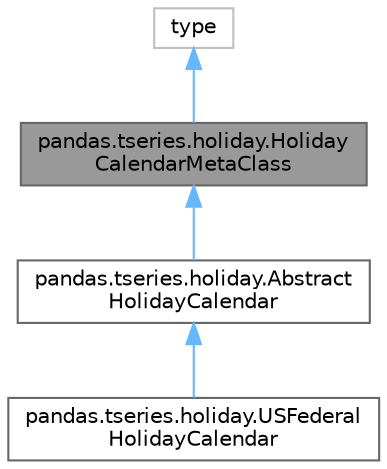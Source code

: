 digraph "pandas.tseries.holiday.HolidayCalendarMetaClass"
{
 // LATEX_PDF_SIZE
  bgcolor="transparent";
  edge [fontname=Helvetica,fontsize=10,labelfontname=Helvetica,labelfontsize=10];
  node [fontname=Helvetica,fontsize=10,shape=box,height=0.2,width=0.4];
  Node1 [id="Node000001",label="pandas.tseries.holiday.Holiday\lCalendarMetaClass",height=0.2,width=0.4,color="gray40", fillcolor="grey60", style="filled", fontcolor="black",tooltip=" "];
  Node2 -> Node1 [id="edge1_Node000001_Node000002",dir="back",color="steelblue1",style="solid",tooltip=" "];
  Node2 [id="Node000002",label="type",height=0.2,width=0.4,color="grey75", fillcolor="white", style="filled",tooltip=" "];
  Node1 -> Node3 [id="edge2_Node000001_Node000003",dir="back",color="steelblue1",style="solid",tooltip=" "];
  Node3 [id="Node000003",label="pandas.tseries.holiday.Abstract\lHolidayCalendar",height=0.2,width=0.4,color="gray40", fillcolor="white", style="filled",URL="$d3/d6f/classpandas_1_1tseries_1_1holiday_1_1AbstractHolidayCalendar.html",tooltip=" "];
  Node3 -> Node4 [id="edge3_Node000003_Node000004",dir="back",color="steelblue1",style="solid",tooltip=" "];
  Node4 [id="Node000004",label="pandas.tseries.holiday.USFederal\lHolidayCalendar",height=0.2,width=0.4,color="gray40", fillcolor="white", style="filled",URL="$d4/d2a/classpandas_1_1tseries_1_1holiday_1_1USFederalHolidayCalendar.html",tooltip=" "];
}
